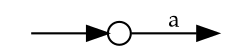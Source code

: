 digraph NFA {
	graph [fontname=Palatino, fontsize=11, rankdir="LR", margin=0];
	node [fontname=Palatino, fontsize=11, width="0.15", height="0.15"];
	edge [fontname="Palatino", fontsize=11];

	0 [shape=point, style=invis]
	1 [shape=circle, label=""]
	2 [shape=point, style=invis]

	1 -> 2 [label=a]		 

	0 -> 1 [minlen="1"]

}
